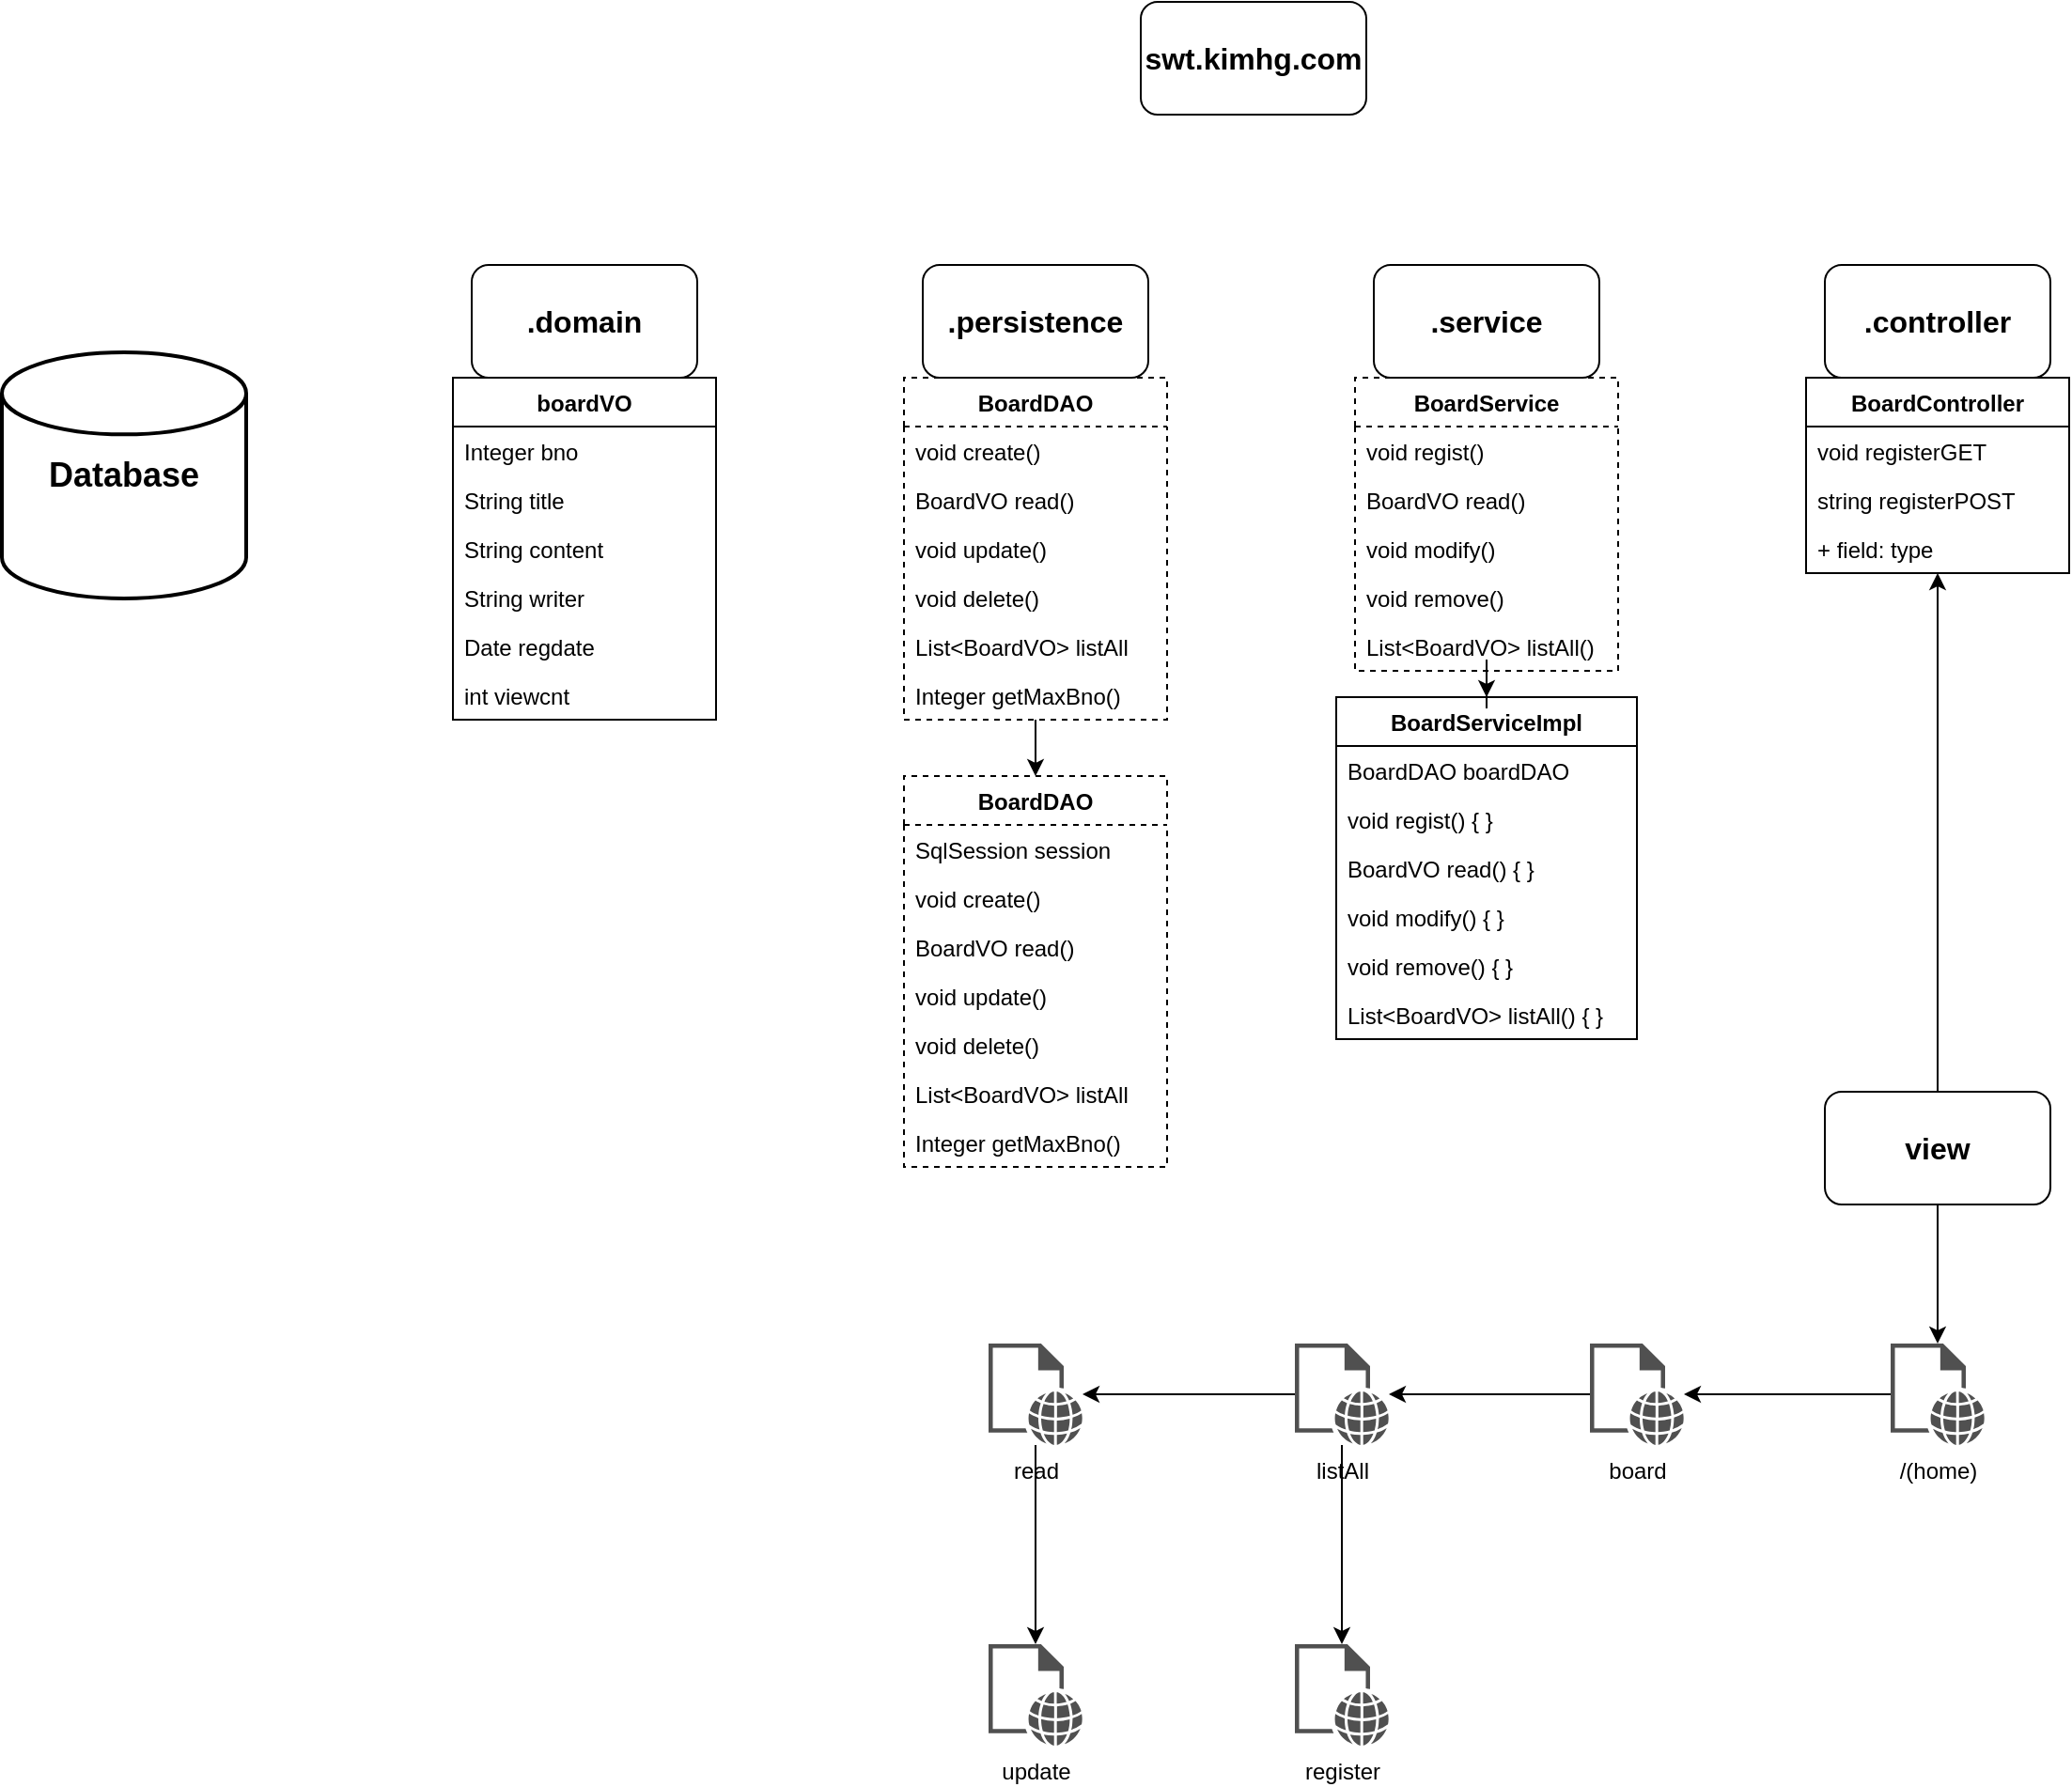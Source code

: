 <mxfile version="12.8.4" type="device"><diagram id="tO_C98kuy6uZykYHcQ1T" name="Page-1"><mxGraphModel dx="717" dy="1071" grid="1" gridSize="10" guides="1" tooltips="1" connect="1" arrows="1" fold="1" page="1" pageScale="1" pageWidth="827" pageHeight="1169" math="0" shadow="0"><root><mxCell id="0"/><mxCell id="1" parent="0"/><mxCell id="9_B27wb98Tw_KNPR9RnI-5" value=".controller" style="rounded=1;whiteSpace=wrap;html=1;fontSize=16;fontStyle=1" parent="1" vertex="1"><mxGeometry x="1125" y="200" width="120" height="60" as="geometry"/></mxCell><mxCell id="9_B27wb98Tw_KNPR9RnI-8" value="&lt;span style=&quot;white-space: normal; font-size: 16px;&quot;&gt;.service&lt;/span&gt;" style="rounded=1;whiteSpace=wrap;html=1;fontSize=16;fontStyle=1" parent="1" vertex="1"><mxGeometry x="885" y="200" width="120" height="60" as="geometry"/></mxCell><mxCell id="9_B27wb98Tw_KNPR9RnI-9" value="&lt;span style=&quot;white-space: normal; font-size: 16px;&quot;&gt;.domain&lt;/span&gt;" style="rounded=1;whiteSpace=wrap;html=1;fontSize=16;fontStyle=1" parent="1" vertex="1"><mxGeometry x="405" y="200" width="120" height="60" as="geometry"/></mxCell><mxCell id="9_B27wb98Tw_KNPR9RnI-10" value="&lt;span style=&quot;white-space: normal; font-size: 16px;&quot;&gt;.persistence&lt;/span&gt;" style="rounded=1;whiteSpace=wrap;html=1;fontSize=16;fontStyle=1" parent="1" vertex="1"><mxGeometry x="645" y="200" width="120" height="60" as="geometry"/></mxCell><mxCell id="9_B27wb98Tw_KNPR9RnI-13" value="swt.kimhg.com" style="rounded=1;whiteSpace=wrap;html=1;fontSize=16;fontStyle=1" parent="1" vertex="1"><mxGeometry x="761" y="60" width="120" height="60" as="geometry"/></mxCell><mxCell id="9_B27wb98Tw_KNPR9RnI-89" value="" style="edgeStyle=orthogonalEdgeStyle;rounded=0;orthogonalLoop=1;jettySize=auto;html=1;" parent="1" source="9_B27wb98Tw_KNPR9RnI-15" target="9_B27wb98Tw_KNPR9RnI-88" edge="1"><mxGeometry relative="1" as="geometry"/></mxCell><mxCell id="9_B27wb98Tw_KNPR9RnI-106" value="" style="edgeStyle=orthogonalEdgeStyle;rounded=0;orthogonalLoop=1;jettySize=auto;html=1;" parent="1" source="9_B27wb98Tw_KNPR9RnI-15" target="9_B27wb98Tw_KNPR9RnI-72" edge="1"><mxGeometry relative="1" as="geometry"><mxPoint x="1230" y="400" as="targetPoint"/><mxPoint x="1230" y="654" as="sourcePoint"/></mxGeometry></mxCell><mxCell id="9_B27wb98Tw_KNPR9RnI-15" value="view" style="rounded=1;whiteSpace=wrap;html=1;fontSize=16;fontStyle=1" parent="1" vertex="1"><mxGeometry x="1125" y="640" width="120" height="60" as="geometry"/></mxCell><mxCell id="9_B27wb98Tw_KNPR9RnI-20" value="boardVO" style="swimlane;fontStyle=1;childLayout=stackLayout;horizontal=1;startSize=26;fillColor=none;horizontalStack=0;resizeParent=1;resizeParentMax=0;resizeLast=0;collapsible=1;marginBottom=0;" parent="1" vertex="1"><mxGeometry x="395" y="260" width="140" height="182" as="geometry"/></mxCell><mxCell id="9_B27wb98Tw_KNPR9RnI-21" value="Integer bno" style="text;strokeColor=none;fillColor=none;align=left;verticalAlign=top;spacingLeft=4;spacingRight=4;overflow=hidden;rotatable=0;points=[[0,0.5],[1,0.5]];portConstraint=eastwest;" parent="9_B27wb98Tw_KNPR9RnI-20" vertex="1"><mxGeometry y="26" width="140" height="26" as="geometry"/></mxCell><mxCell id="9_B27wb98Tw_KNPR9RnI-22" value="String title" style="text;strokeColor=none;fillColor=none;align=left;verticalAlign=top;spacingLeft=4;spacingRight=4;overflow=hidden;rotatable=0;points=[[0,0.5],[1,0.5]];portConstraint=eastwest;" parent="9_B27wb98Tw_KNPR9RnI-20" vertex="1"><mxGeometry y="52" width="140" height="26" as="geometry"/></mxCell><mxCell id="9_B27wb98Tw_KNPR9RnI-23" value="String content" style="text;strokeColor=none;fillColor=none;align=left;verticalAlign=top;spacingLeft=4;spacingRight=4;overflow=hidden;rotatable=0;points=[[0,0.5],[1,0.5]];portConstraint=eastwest;" parent="9_B27wb98Tw_KNPR9RnI-20" vertex="1"><mxGeometry y="78" width="140" height="26" as="geometry"/></mxCell><mxCell id="9_B27wb98Tw_KNPR9RnI-38" value="String writer" style="text;strokeColor=none;fillColor=none;align=left;verticalAlign=top;spacingLeft=4;spacingRight=4;overflow=hidden;rotatable=0;points=[[0,0.5],[1,0.5]];portConstraint=eastwest;" parent="9_B27wb98Tw_KNPR9RnI-20" vertex="1"><mxGeometry y="104" width="140" height="26" as="geometry"/></mxCell><mxCell id="9_B27wb98Tw_KNPR9RnI-39" value="Date regdate" style="text;strokeColor=none;fillColor=none;align=left;verticalAlign=top;spacingLeft=4;spacingRight=4;overflow=hidden;rotatable=0;points=[[0,0.5],[1,0.5]];portConstraint=eastwest;" parent="9_B27wb98Tw_KNPR9RnI-20" vertex="1"><mxGeometry y="130" width="140" height="26" as="geometry"/></mxCell><mxCell id="9_B27wb98Tw_KNPR9RnI-40" value="int viewcnt" style="text;strokeColor=none;fillColor=none;align=left;verticalAlign=top;spacingLeft=4;spacingRight=4;overflow=hidden;rotatable=0;points=[[0,0.5],[1,0.5]];portConstraint=eastwest;" parent="9_B27wb98Tw_KNPR9RnI-20" vertex="1"><mxGeometry y="156" width="140" height="26" as="geometry"/></mxCell><mxCell id="1KRRttwIeUbzg3z4vd1k-8" value="" style="edgeStyle=orthogonalEdgeStyle;rounded=0;orthogonalLoop=1;jettySize=auto;html=1;" edge="1" parent="1" source="9_B27wb98Tw_KNPR9RnI-30" target="1KRRttwIeUbzg3z4vd1k-1"><mxGeometry relative="1" as="geometry"/></mxCell><mxCell id="9_B27wb98Tw_KNPR9RnI-30" value="BoardDAO" style="swimlane;fontStyle=1;childLayout=stackLayout;horizontal=1;startSize=26;fillColor=none;horizontalStack=0;resizeParent=1;resizeParentMax=0;resizeLast=0;collapsible=1;marginBottom=0;align=center;dashed=1;" parent="1" vertex="1"><mxGeometry x="635" y="260" width="140" height="182" as="geometry"/></mxCell><mxCell id="9_B27wb98Tw_KNPR9RnI-31" value="void create()" style="text;strokeColor=none;fillColor=none;align=left;verticalAlign=top;spacingLeft=4;spacingRight=4;overflow=hidden;rotatable=0;points=[[0,0.5],[1,0.5]];portConstraint=eastwest;" parent="9_B27wb98Tw_KNPR9RnI-30" vertex="1"><mxGeometry y="26" width="140" height="26" as="geometry"/></mxCell><mxCell id="9_B27wb98Tw_KNPR9RnI-32" value="BoardVO read()" style="text;strokeColor=none;fillColor=none;align=left;verticalAlign=top;spacingLeft=4;spacingRight=4;overflow=hidden;rotatable=0;points=[[0,0.5],[1,0.5]];portConstraint=eastwest;" parent="9_B27wb98Tw_KNPR9RnI-30" vertex="1"><mxGeometry y="52" width="140" height="26" as="geometry"/></mxCell><mxCell id="9_B27wb98Tw_KNPR9RnI-33" value="void update()" style="text;strokeColor=none;fillColor=none;align=left;verticalAlign=top;spacingLeft=4;spacingRight=4;overflow=hidden;rotatable=0;points=[[0,0.5],[1,0.5]];portConstraint=eastwest;" parent="9_B27wb98Tw_KNPR9RnI-30" vertex="1"><mxGeometry y="78" width="140" height="26" as="geometry"/></mxCell><mxCell id="9_B27wb98Tw_KNPR9RnI-107" value="void delete()" style="text;strokeColor=none;fillColor=none;align=left;verticalAlign=top;spacingLeft=4;spacingRight=4;overflow=hidden;rotatable=0;points=[[0,0.5],[1,0.5]];portConstraint=eastwest;" parent="9_B27wb98Tw_KNPR9RnI-30" vertex="1"><mxGeometry y="104" width="140" height="26" as="geometry"/></mxCell><mxCell id="9_B27wb98Tw_KNPR9RnI-34" value="List&lt;BoardVO&gt; listAll" style="text;strokeColor=none;fillColor=none;align=left;verticalAlign=top;spacingLeft=4;spacingRight=4;overflow=hidden;rotatable=0;points=[[0,0.5],[1,0.5]];portConstraint=eastwest;" parent="9_B27wb98Tw_KNPR9RnI-30" vertex="1"><mxGeometry y="130" width="140" height="26" as="geometry"/></mxCell><mxCell id="9_B27wb98Tw_KNPR9RnI-36" value="Integer getMaxBno()" style="text;strokeColor=none;fillColor=none;align=left;verticalAlign=top;spacingLeft=4;spacingRight=4;overflow=hidden;rotatable=0;points=[[0,0.5],[1,0.5]];portConstraint=eastwest;" parent="9_B27wb98Tw_KNPR9RnI-30" vertex="1"><mxGeometry y="156" width="140" height="26" as="geometry"/></mxCell><mxCell id="1KRRttwIeUbzg3z4vd1k-1" value="BoardDAO" style="swimlane;fontStyle=1;childLayout=stackLayout;horizontal=1;startSize=26;fillColor=none;horizontalStack=0;resizeParent=1;resizeParentMax=0;resizeLast=0;collapsible=1;marginBottom=0;align=center;dashed=1;" vertex="1" parent="1"><mxGeometry x="635" y="472" width="140" height="208" as="geometry"/></mxCell><mxCell id="1KRRttwIeUbzg3z4vd1k-9" value="SqlSession session" style="text;strokeColor=none;fillColor=none;align=left;verticalAlign=top;spacingLeft=4;spacingRight=4;overflow=hidden;rotatable=0;points=[[0,0.5],[1,0.5]];portConstraint=eastwest;" vertex="1" parent="1KRRttwIeUbzg3z4vd1k-1"><mxGeometry y="26" width="140" height="26" as="geometry"/></mxCell><mxCell id="1KRRttwIeUbzg3z4vd1k-2" value="void create()" style="text;strokeColor=none;fillColor=none;align=left;verticalAlign=top;spacingLeft=4;spacingRight=4;overflow=hidden;rotatable=0;points=[[0,0.5],[1,0.5]];portConstraint=eastwest;" vertex="1" parent="1KRRttwIeUbzg3z4vd1k-1"><mxGeometry y="52" width="140" height="26" as="geometry"/></mxCell><mxCell id="1KRRttwIeUbzg3z4vd1k-3" value="BoardVO read()" style="text;strokeColor=none;fillColor=none;align=left;verticalAlign=top;spacingLeft=4;spacingRight=4;overflow=hidden;rotatable=0;points=[[0,0.5],[1,0.5]];portConstraint=eastwest;" vertex="1" parent="1KRRttwIeUbzg3z4vd1k-1"><mxGeometry y="78" width="140" height="26" as="geometry"/></mxCell><mxCell id="1KRRttwIeUbzg3z4vd1k-4" value="void update()" style="text;strokeColor=none;fillColor=none;align=left;verticalAlign=top;spacingLeft=4;spacingRight=4;overflow=hidden;rotatable=0;points=[[0,0.5],[1,0.5]];portConstraint=eastwest;" vertex="1" parent="1KRRttwIeUbzg3z4vd1k-1"><mxGeometry y="104" width="140" height="26" as="geometry"/></mxCell><mxCell id="1KRRttwIeUbzg3z4vd1k-5" value="void delete()" style="text;strokeColor=none;fillColor=none;align=left;verticalAlign=top;spacingLeft=4;spacingRight=4;overflow=hidden;rotatable=0;points=[[0,0.5],[1,0.5]];portConstraint=eastwest;" vertex="1" parent="1KRRttwIeUbzg3z4vd1k-1"><mxGeometry y="130" width="140" height="26" as="geometry"/></mxCell><mxCell id="1KRRttwIeUbzg3z4vd1k-6" value="List&lt;BoardVO&gt; listAll" style="text;strokeColor=none;fillColor=none;align=left;verticalAlign=top;spacingLeft=4;spacingRight=4;overflow=hidden;rotatable=0;points=[[0,0.5],[1,0.5]];portConstraint=eastwest;" vertex="1" parent="1KRRttwIeUbzg3z4vd1k-1"><mxGeometry y="156" width="140" height="26" as="geometry"/></mxCell><mxCell id="1KRRttwIeUbzg3z4vd1k-7" value="Integer getMaxBno()" style="text;strokeColor=none;fillColor=none;align=left;verticalAlign=top;spacingLeft=4;spacingRight=4;overflow=hidden;rotatable=0;points=[[0,0.5],[1,0.5]];portConstraint=eastwest;" vertex="1" parent="1KRRttwIeUbzg3z4vd1k-1"><mxGeometry y="182" width="140" height="26" as="geometry"/></mxCell><mxCell id="9_B27wb98Tw_KNPR9RnI-68" value="" style="edgeStyle=orthogonalEdgeStyle;rounded=0;orthogonalLoop=1;jettySize=auto;html=1;" parent="1" source="9_B27wb98Tw_KNPR9RnI-52" target="9_B27wb98Tw_KNPR9RnI-62" edge="1"><mxGeometry relative="1" as="geometry"/></mxCell><mxCell id="9_B27wb98Tw_KNPR9RnI-52" value="BoardService" style="swimlane;fontStyle=1;childLayout=stackLayout;horizontal=1;startSize=26;fillColor=none;horizontalStack=0;resizeParent=1;resizeParentMax=0;resizeLast=0;collapsible=1;marginBottom=0;dashed=1;align=center;" parent="1" vertex="1"><mxGeometry x="875" y="260" width="140" height="156" as="geometry"/></mxCell><mxCell id="9_B27wb98Tw_KNPR9RnI-53" value="void regist()" style="text;strokeColor=none;fillColor=none;align=left;verticalAlign=top;spacingLeft=4;spacingRight=4;overflow=hidden;rotatable=0;points=[[0,0.5],[1,0.5]];portConstraint=eastwest;" parent="9_B27wb98Tw_KNPR9RnI-52" vertex="1"><mxGeometry y="26" width="140" height="26" as="geometry"/></mxCell><mxCell id="9_B27wb98Tw_KNPR9RnI-54" value="BoardVO read()" style="text;strokeColor=none;fillColor=none;align=left;verticalAlign=top;spacingLeft=4;spacingRight=4;overflow=hidden;rotatable=0;points=[[0,0.5],[1,0.5]];portConstraint=eastwest;" parent="9_B27wb98Tw_KNPR9RnI-52" vertex="1"><mxGeometry y="52" width="140" height="26" as="geometry"/></mxCell><mxCell id="9_B27wb98Tw_KNPR9RnI-55" value="void modify()" style="text;strokeColor=none;fillColor=none;align=left;verticalAlign=top;spacingLeft=4;spacingRight=4;overflow=hidden;rotatable=0;points=[[0,0.5],[1,0.5]];portConstraint=eastwest;" parent="9_B27wb98Tw_KNPR9RnI-52" vertex="1"><mxGeometry y="78" width="140" height="26" as="geometry"/></mxCell><mxCell id="9_B27wb98Tw_KNPR9RnI-56" value="void remove()" style="text;strokeColor=none;fillColor=none;align=left;verticalAlign=top;spacingLeft=4;spacingRight=4;overflow=hidden;rotatable=0;points=[[0,0.5],[1,0.5]];portConstraint=eastwest;" parent="9_B27wb98Tw_KNPR9RnI-52" vertex="1"><mxGeometry y="104" width="140" height="26" as="geometry"/></mxCell><mxCell id="9_B27wb98Tw_KNPR9RnI-58" value="List&lt;BoardVO&gt; listAll()" style="text;strokeColor=none;fillColor=none;align=left;verticalAlign=top;spacingLeft=4;spacingRight=4;overflow=hidden;rotatable=0;points=[[0,0.5],[1,0.5]];portConstraint=eastwest;" parent="9_B27wb98Tw_KNPR9RnI-52" vertex="1"><mxGeometry y="130" width="140" height="26" as="geometry"/></mxCell><mxCell id="9_B27wb98Tw_KNPR9RnI-62" value="BoardServiceImpl" style="swimlane;fontStyle=1;childLayout=stackLayout;horizontal=1;startSize=26;fillColor=none;horizontalStack=0;resizeParent=1;resizeParentMax=0;resizeLast=0;collapsible=1;marginBottom=0;align=center;" parent="1" vertex="1"><mxGeometry x="865" y="430" width="160" height="182" as="geometry"/></mxCell><mxCell id="9_B27wb98Tw_KNPR9RnI-70" value="BoardDAO boardDAO" style="text;strokeColor=none;fillColor=none;align=left;verticalAlign=top;spacingLeft=4;spacingRight=4;overflow=hidden;rotatable=0;points=[[0,0.5],[1,0.5]];portConstraint=eastwest;" parent="9_B27wb98Tw_KNPR9RnI-62" vertex="1"><mxGeometry y="26" width="160" height="26" as="geometry"/></mxCell><mxCell id="9_B27wb98Tw_KNPR9RnI-63" value="void regist() { } " style="text;strokeColor=none;fillColor=none;align=left;verticalAlign=top;spacingLeft=4;spacingRight=4;overflow=hidden;rotatable=0;points=[[0,0.5],[1,0.5]];portConstraint=eastwest;" parent="9_B27wb98Tw_KNPR9RnI-62" vertex="1"><mxGeometry y="52" width="160" height="26" as="geometry"/></mxCell><mxCell id="9_B27wb98Tw_KNPR9RnI-64" value="BoardVO read() { }" style="text;strokeColor=none;fillColor=none;align=left;verticalAlign=top;spacingLeft=4;spacingRight=4;overflow=hidden;rotatable=0;points=[[0,0.5],[1,0.5]];portConstraint=eastwest;" parent="9_B27wb98Tw_KNPR9RnI-62" vertex="1"><mxGeometry y="78" width="160" height="26" as="geometry"/></mxCell><mxCell id="9_B27wb98Tw_KNPR9RnI-65" value="void modify() { }" style="text;strokeColor=none;fillColor=none;align=left;verticalAlign=top;spacingLeft=4;spacingRight=4;overflow=hidden;rotatable=0;points=[[0,0.5],[1,0.5]];portConstraint=eastwest;" parent="9_B27wb98Tw_KNPR9RnI-62" vertex="1"><mxGeometry y="104" width="160" height="26" as="geometry"/></mxCell><mxCell id="9_B27wb98Tw_KNPR9RnI-66" value="void remove() { }" style="text;strokeColor=none;fillColor=none;align=left;verticalAlign=top;spacingLeft=4;spacingRight=4;overflow=hidden;rotatable=0;points=[[0,0.5],[1,0.5]];portConstraint=eastwest;" parent="9_B27wb98Tw_KNPR9RnI-62" vertex="1"><mxGeometry y="130" width="160" height="26" as="geometry"/></mxCell><mxCell id="9_B27wb98Tw_KNPR9RnI-67" value="List&lt;BoardVO&gt; listAll() { }" style="text;strokeColor=none;fillColor=none;align=left;verticalAlign=top;spacingLeft=4;spacingRight=4;overflow=hidden;rotatable=0;points=[[0,0.5],[1,0.5]];portConstraint=eastwest;" parent="9_B27wb98Tw_KNPR9RnI-62" vertex="1"><mxGeometry y="156" width="160" height="26" as="geometry"/></mxCell><mxCell id="9_B27wb98Tw_KNPR9RnI-72" value="BoardController" style="swimlane;fontStyle=1;childLayout=stackLayout;horizontal=1;startSize=26;fillColor=none;horizontalStack=0;resizeParent=1;resizeParentMax=0;resizeLast=0;collapsible=1;marginBottom=0;align=center;" parent="1" vertex="1"><mxGeometry x="1115" y="260" width="140" height="104" as="geometry"/></mxCell><mxCell id="9_B27wb98Tw_KNPR9RnI-73" value="void registerGET" style="text;strokeColor=none;fillColor=none;align=left;verticalAlign=top;spacingLeft=4;spacingRight=4;overflow=hidden;rotatable=0;points=[[0,0.5],[1,0.5]];portConstraint=eastwest;" parent="9_B27wb98Tw_KNPR9RnI-72" vertex="1"><mxGeometry y="26" width="140" height="26" as="geometry"/></mxCell><mxCell id="9_B27wb98Tw_KNPR9RnI-74" value="string registerPOST" style="text;strokeColor=none;fillColor=none;align=left;verticalAlign=top;spacingLeft=4;spacingRight=4;overflow=hidden;rotatable=0;points=[[0,0.5],[1,0.5]];portConstraint=eastwest;" parent="9_B27wb98Tw_KNPR9RnI-72" vertex="1"><mxGeometry y="52" width="140" height="26" as="geometry"/></mxCell><mxCell id="9_B27wb98Tw_KNPR9RnI-75" value="+ field: type" style="text;strokeColor=none;fillColor=none;align=left;verticalAlign=top;spacingLeft=4;spacingRight=4;overflow=hidden;rotatable=0;points=[[0,0.5],[1,0.5]];portConstraint=eastwest;" parent="9_B27wb98Tw_KNPR9RnI-72" vertex="1"><mxGeometry y="78" width="140" height="26" as="geometry"/></mxCell><mxCell id="9_B27wb98Tw_KNPR9RnI-76" value="Database" style="strokeWidth=2;html=1;shape=mxgraph.flowchart.database;whiteSpace=wrap;align=center;fontSize=18;fontStyle=1" parent="1" vertex="1"><mxGeometry x="155" y="246.5" width="130" height="131" as="geometry"/></mxCell><mxCell id="9_B27wb98Tw_KNPR9RnI-98" value="" style="edgeStyle=orthogonalEdgeStyle;rounded=0;orthogonalLoop=1;jettySize=auto;html=1;" parent="1" source="9_B27wb98Tw_KNPR9RnI-80" target="9_B27wb98Tw_KNPR9RnI-87" edge="1"><mxGeometry relative="1" as="geometry"/></mxCell><mxCell id="9_B27wb98Tw_KNPR9RnI-80" value="read" style="pointerEvents=1;shadow=0;dashed=0;html=1;strokeColor=none;fillColor=#505050;labelPosition=center;verticalLabelPosition=bottom;verticalAlign=top;outlineConnect=0;align=center;shape=mxgraph.office.concepts.web_page;" parent="1" vertex="1"><mxGeometry x="680" y="774" width="50" height="54" as="geometry"/></mxCell><mxCell id="9_B27wb98Tw_KNPR9RnI-95" value="" style="edgeStyle=orthogonalEdgeStyle;rounded=0;orthogonalLoop=1;jettySize=auto;html=1;" parent="1" source="9_B27wb98Tw_KNPR9RnI-81" target="9_B27wb98Tw_KNPR9RnI-82" edge="1"><mxGeometry relative="1" as="geometry"/></mxCell><mxCell id="9_B27wb98Tw_KNPR9RnI-96" value="" style="edgeStyle=orthogonalEdgeStyle;rounded=0;orthogonalLoop=1;jettySize=auto;html=1;" parent="1" source="9_B27wb98Tw_KNPR9RnI-81" target="9_B27wb98Tw_KNPR9RnI-80" edge="1"><mxGeometry relative="1" as="geometry"/></mxCell><mxCell id="9_B27wb98Tw_KNPR9RnI-81" value="listAll" style="pointerEvents=1;shadow=0;dashed=0;html=1;strokeColor=none;fillColor=#505050;labelPosition=center;verticalLabelPosition=bottom;verticalAlign=top;outlineConnect=0;align=center;shape=mxgraph.office.concepts.web_page;" parent="1" vertex="1"><mxGeometry x="843" y="774" width="50" height="54" as="geometry"/></mxCell><mxCell id="9_B27wb98Tw_KNPR9RnI-82" value="register" style="pointerEvents=1;shadow=0;dashed=0;html=1;strokeColor=none;fillColor=#505050;labelPosition=center;verticalLabelPosition=bottom;verticalAlign=top;outlineConnect=0;align=center;shape=mxgraph.office.concepts.web_page;" parent="1" vertex="1"><mxGeometry x="843" y="934" width="50" height="54" as="geometry"/></mxCell><mxCell id="9_B27wb98Tw_KNPR9RnI-87" value="update" style="pointerEvents=1;shadow=0;dashed=0;html=1;strokeColor=none;fillColor=#505050;labelPosition=center;verticalLabelPosition=bottom;verticalAlign=top;outlineConnect=0;align=center;shape=mxgraph.office.concepts.web_page;" parent="1" vertex="1"><mxGeometry x="680" y="934" width="50" height="54" as="geometry"/></mxCell><mxCell id="9_B27wb98Tw_KNPR9RnI-91" value="" style="edgeStyle=orthogonalEdgeStyle;rounded=0;orthogonalLoop=1;jettySize=auto;html=1;" parent="1" source="9_B27wb98Tw_KNPR9RnI-88" target="9_B27wb98Tw_KNPR9RnI-90" edge="1"><mxGeometry relative="1" as="geometry"/></mxCell><mxCell id="9_B27wb98Tw_KNPR9RnI-88" value="/(home)" style="pointerEvents=1;shadow=0;dashed=0;html=1;strokeColor=none;fillColor=#505050;labelPosition=center;verticalLabelPosition=bottom;verticalAlign=top;outlineConnect=0;align=center;shape=mxgraph.office.concepts.web_page;" parent="1" vertex="1"><mxGeometry x="1160" y="774" width="50" height="54" as="geometry"/></mxCell><mxCell id="9_B27wb98Tw_KNPR9RnI-94" value="" style="edgeStyle=orthogonalEdgeStyle;rounded=0;orthogonalLoop=1;jettySize=auto;html=1;" parent="1" source="9_B27wb98Tw_KNPR9RnI-90" target="9_B27wb98Tw_KNPR9RnI-81" edge="1"><mxGeometry relative="1" as="geometry"/></mxCell><mxCell id="9_B27wb98Tw_KNPR9RnI-90" value="board" style="pointerEvents=1;shadow=0;dashed=0;html=1;strokeColor=none;fillColor=#505050;labelPosition=center;verticalLabelPosition=bottom;verticalAlign=top;outlineConnect=0;align=center;shape=mxgraph.office.concepts.web_page;" parent="1" vertex="1"><mxGeometry x="1000" y="774" width="50" height="54" as="geometry"/></mxCell></root></mxGraphModel></diagram></mxfile>